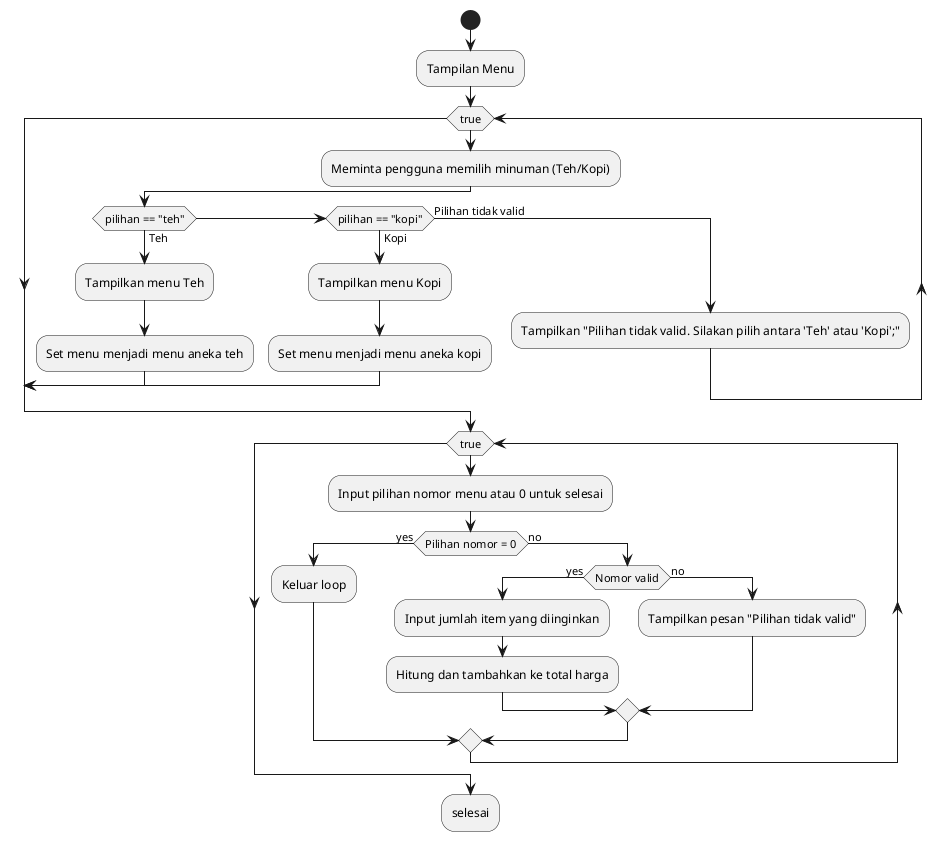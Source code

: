@startuml nomor1
start
:Tampilan Menu;
while (true)
    :Meminta pengguna memilih minuman (Teh/Kopi);
    if (pilihan == "teh") then (Teh)
        :Tampilkan menu Teh;
        :Set menu menjadi menu aneka teh;
        break
    elseif (pilihan == "kopi") then (Kopi)
        :Tampilkan menu Kopi;
        :Set menu menjadi menu aneka kopi;
        break
    else (Pilihan tidak valid)
        :Tampilkan "Pilihan tidak valid. Silakan pilih antara 'Teh' atau 'Kopi';";
    endif
endwhile

while (true)
    :Input pilihan nomor menu atau 0 untuk selesai;
    if (Pilihan nomor = 0) then (yes)
        :Keluar loop;
    else (no)
        if (Nomor valid) then (yes)
            :Input jumlah item yang diinginkan;
            :Hitung dan tambahkan ke total harga;
        else (no)
            :Tampilkan pesan "Pilihan tidak valid";
        endif
    endif
endwhile
:selesai;
@enduml

